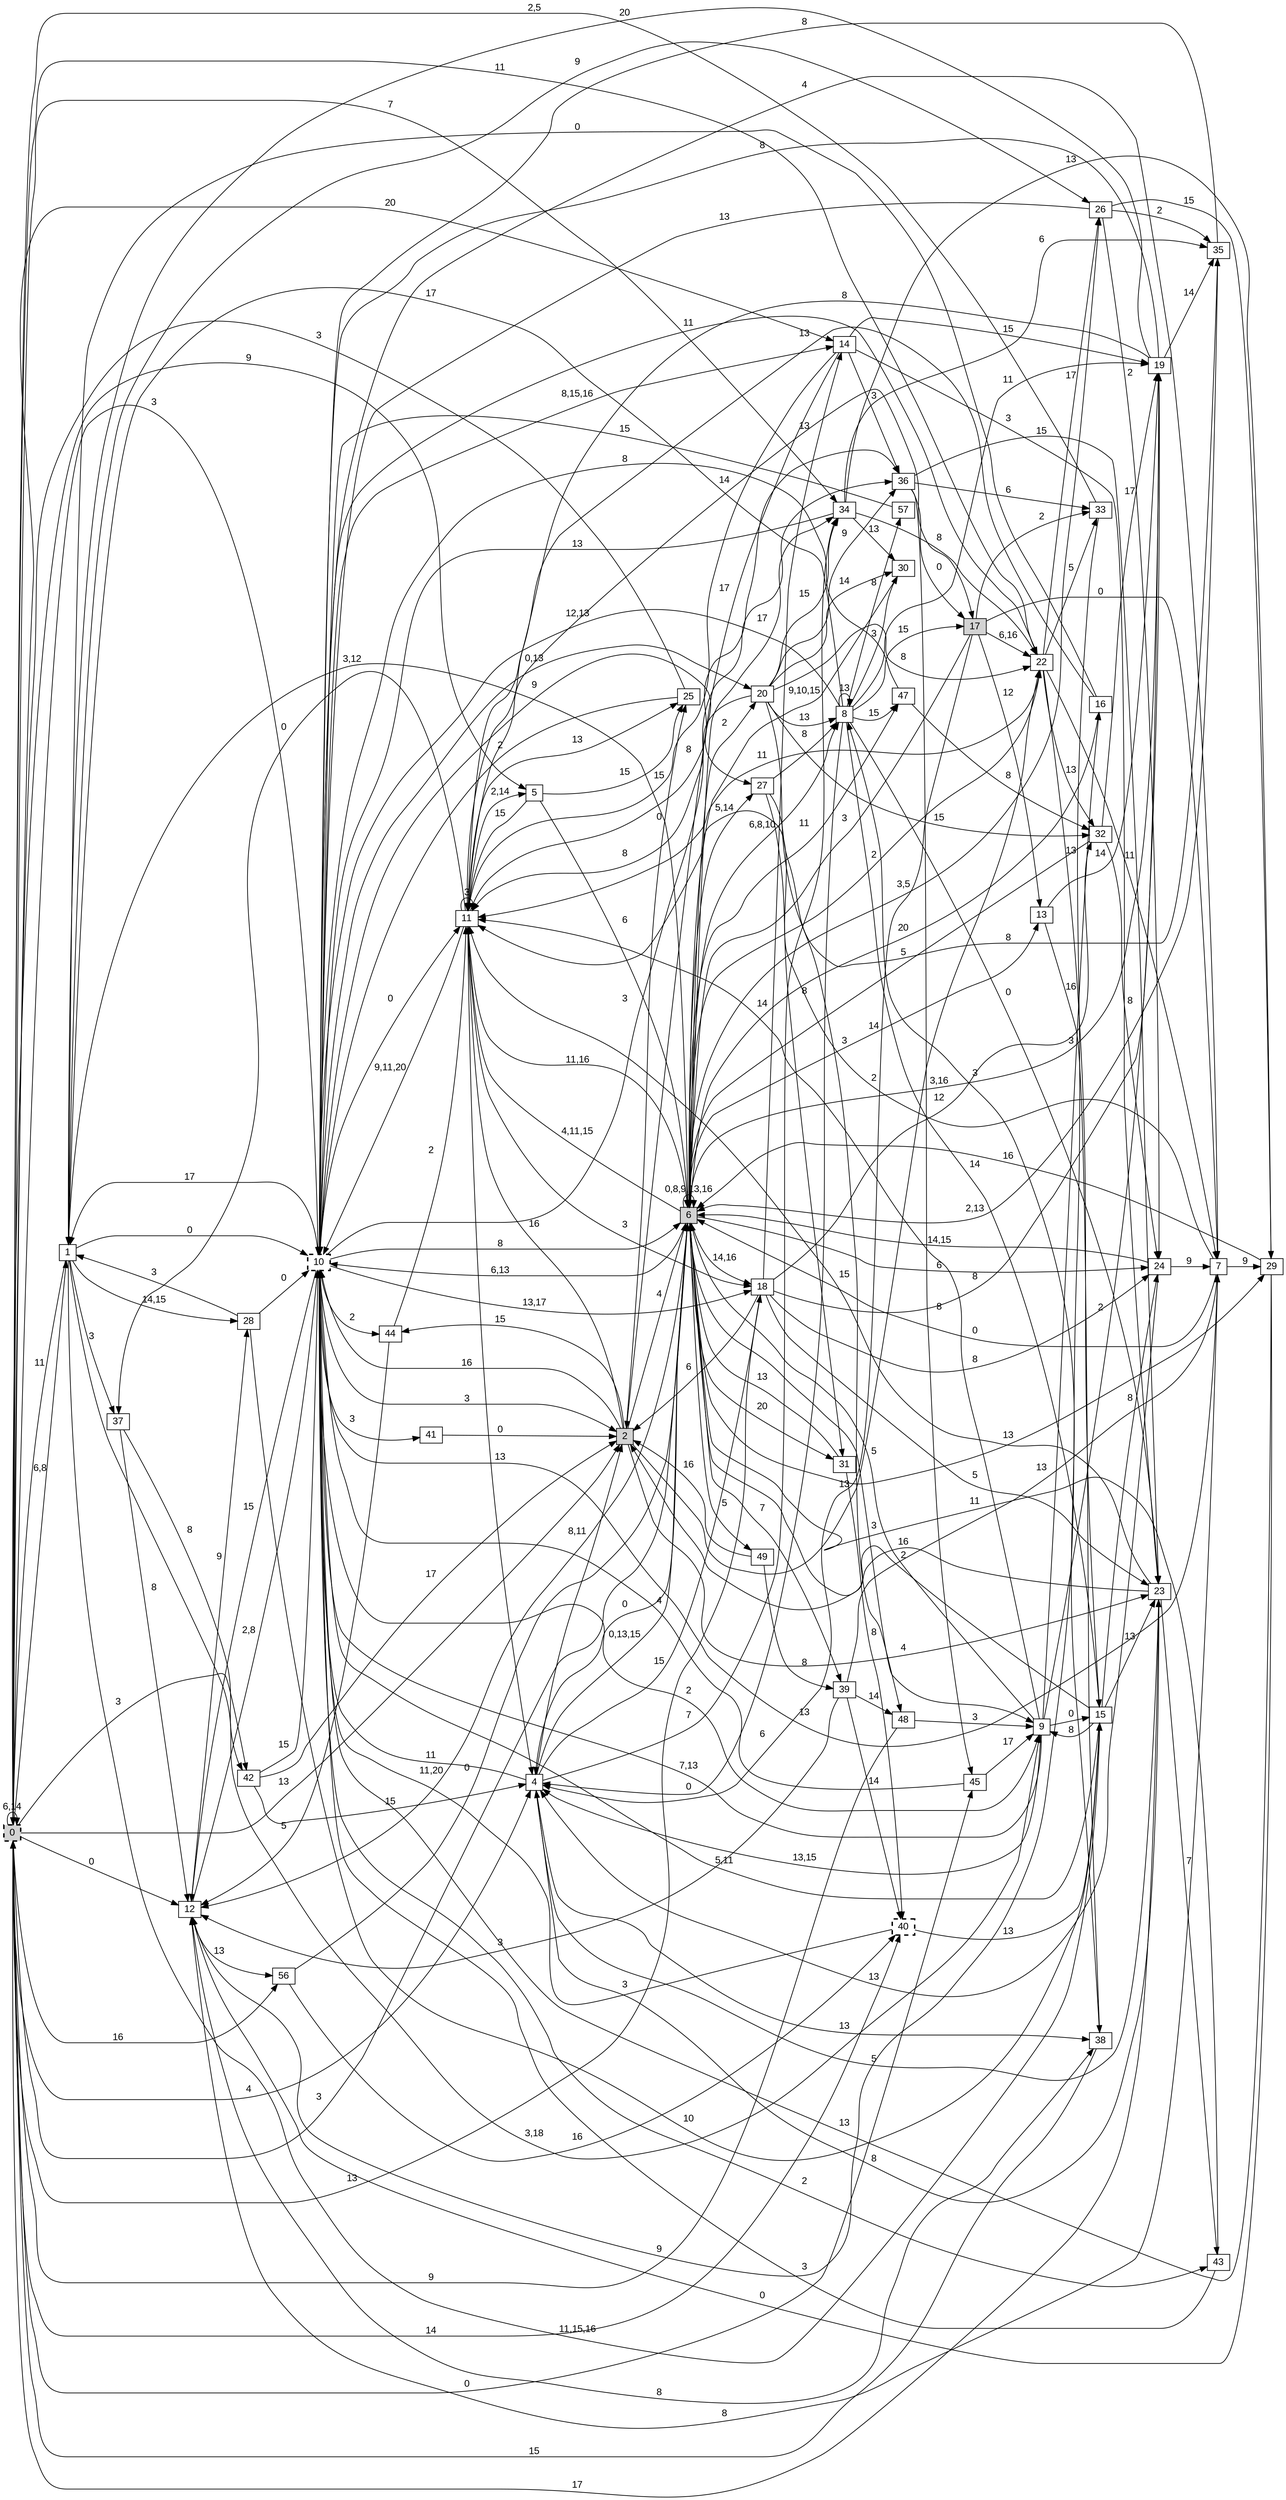 digraph "NDFA" {
  rankdir=LR
  node [shape=box width=0.1 height=0.1 fontname=Arial]
  edge [fontname=Arial]
/* Estados */
 s0 [label="0" style="filled,bold,dashed"] /* I:1 F:1 D:0 */
 s1 [label="1" ] /* I:0 F:0 D:0 */
 s2 [label="2" style="filled"] /* I:1 F:0 D:0 */
 s4 [label="4" ] /* I:0 F:0 D:0 */
 s5 [label="5" ] /* I:0 F:0 D:0 */
 s6 [label="6" style="filled"] /* I:1 F:0 D:0 */
 s7 [label="7" ] /* I:0 F:0 D:0 */
 s8 [label="8" ] /* I:0 F:0 D:0 */
 s9 [label="9" ] /* I:0 F:0 D:0 */
 s10 [label="10" style="bold,dashed"] /* I:0 F:1 D:0 */
 s11 [label="11" ] /* I:0 F:0 D:0 */
 s12 [label="12" ] /* I:0 F:0 D:0 */
 s13 [label="13" ] /* I:0 F:0 D:0 */
 s14 [label="14" ] /* I:0 F:0 D:0 */
 s15 [label="15" ] /* I:0 F:0 D:0 */
 s16 [label="16" ] /* I:0 F:0 D:0 */
 s17 [label="17" style="filled"] /* I:1 F:0 D:0 */
 s18 [label="18" ] /* I:0 F:0 D:0 */
 s19 [label="19" ] /* I:0 F:0 D:0 */
 s20 [label="20" ] /* I:0 F:0 D:0 */
 s22 [label="22" ] /* I:0 F:0 D:0 */
 s23 [label="23" ] /* I:0 F:0 D:0 */
 s24 [label="24" ] /* I:0 F:0 D:0 */
 s25 [label="25" ] /* I:0 F:0 D:0 */
 s26 [label="26" ] /* I:0 F:0 D:0 */
 s27 [label="27" ] /* I:0 F:0 D:0 */
 s28 [label="28" ] /* I:0 F:0 D:0 */
 s29 [label="29" ] /* I:0 F:0 D:0 */
 s30 [label="30" ] /* I:0 F:0 D:0 */
 s31 [label="31" ] /* I:0 F:0 D:0 */
 s32 [label="32" ] /* I:0 F:0 D:0 */
 s33 [label="33" ] /* I:0 F:0 D:0 */
 s34 [label="34" ] /* I:0 F:0 D:0 */
 s35 [label="35" ] /* I:0 F:0 D:0 */
 s36 [label="36" ] /* I:0 F:0 D:0 */
 s37 [label="37" ] /* I:0 F:0 D:0 */
 s38 [label="38" ] /* I:0 F:0 D:0 */
 s39 [label="39" ] /* I:0 F:0 D:0 */
 s40 [label="40" style="bold,dashed"] /* I:0 F:1 D:0 */
 s41 [label="41" ] /* I:0 F:0 D:0 */
 s42 [label="42" ] /* I:0 F:0 D:0 */
 s43 [label="43" ] /* I:0 F:0 D:0 */
 s44 [label="44" ] /* I:0 F:0 D:0 */
 s45 [label="45" ] /* I:0 F:0 D:0 */
 s47 [label="47" ] /* I:0 F:0 D:0 */
 s48 [label="48" ] /* I:0 F:0 D:0 */
 s49 [label="49" ] /* I:0 F:0 D:0 */
 s56 [label="56" ] /* I:0 F:0 D:0 */
 s57 [label="57" ] /* I:0 F:0 D:0 */
/* Transiciones */
  s0 -> s0 [label="6,14"]
  s0 -> s1 [label="6,8"]
  s0 -> s2 [label="13"]
  s0 -> s4 [label="4"]
  s0 -> s5 [label="9"]
  s0 -> s6 [label="3"]
  s0 -> s10 [label="3"]
  s0 -> s12 [label="0"]
  s0 -> s14 [label="20"]
  s0 -> s22 [label="11"]
  s0 -> s34 [label="7"]
  s0 -> s40 [label="14"]
  s0 -> s42 [label="3"]
  s0 -> s45 [label="0"]
  s0 -> s56 [label="16"]
  s1 -> s0 [label="11"]
  s1 -> s9 [label="3,18"]
  s1 -> s10 [label="0"]
  s1 -> s15 [label="11,15,16"]
  s1 -> s26 [label="9"]
  s1 -> s28 [label="14,15"]
  s1 -> s37 [label="3"]
  s2 -> s6 [label="4"]
  s2 -> s10 [label="16"]
  s2 -> s11 [label="16"]
  s2 -> s22 [label="13"]
  s2 -> s23 [label="4"]
  s2 -> s25 [label="0"]
  s2 -> s44 [label="15"]
  s4 -> s2 [label="8,11"]
  s4 -> s6 [label="0,13,15"]
  s4 -> s10 [label="11"]
  s4 -> s18 [label="15"]
  s4 -> s23 [label="5"]
  s4 -> s34 [label="7"]
  s4 -> s38 [label="13"]
  s5 -> s6 [label="6"]
  s5 -> s11 [label="15"]
  s5 -> s25 [label="15"]
  s6 -> s1 [label="3,12"]
  s6 -> s4 [label="0"]
  s6 -> s6 [label="0,8,9,13,16"]
  s6 -> s8 [label="6,8,10"]
  s6 -> s9 [label="3"]
  s6 -> s10 [label="6,13"]
  s6 -> s11 [label="4,11,15"]
  s6 -> s12 [label="11,20"]
  s6 -> s13 [label="14"]
  s6 -> s16 [label="20"]
  s6 -> s18 [label="14,16"]
  s6 -> s20 [label="2"]
  s6 -> s22 [label="2"]
  s6 -> s24 [label="6"]
  s6 -> s26 [label="3,5"]
  s6 -> s27 [label="5,14"]
  s6 -> s29 [label="13"]
  s6 -> s31 [label="20"]
  s6 -> s34 [label="17"]
  s6 -> s39 [label="7"]
  s6 -> s47 [label="11"]
  s6 -> s49 [label="5"]
  s7 -> s6 [label="0"]
  s7 -> s10 [label="4"]
  s7 -> s11 [label="2"]
  s7 -> s12 [label="8"]
  s7 -> s29 [label="9"]
  s8 -> s1 [label="17"]
  s8 -> s4 [label="0"]
  s8 -> s8 [label="13"]
  s8 -> s10 [label="12,13"]
  s8 -> s15 [label="14"]
  s8 -> s17 [label="15"]
  s8 -> s19 [label="11"]
  s8 -> s23 [label="0"]
  s8 -> s30 [label="3"]
  s8 -> s47 [label="15"]
  s8 -> s57 [label="8"]
  s9 -> s4 [label="13,15"]
  s9 -> s6 [label="5"]
  s9 -> s10 [label="7,13"]
  s9 -> s11 [label="14"]
  s9 -> s15 [label="0"]
  s9 -> s16 [label="3"]
  s9 -> s19 [label="2"]
  s10 -> s1 [label="17"]
  s10 -> s2 [label="3"]
  s10 -> s6 [label="8"]
  s10 -> s7 [label="13"]
  s10 -> s9 [label="2"]
  s10 -> s11 [label="0"]
  s10 -> s12 [label="15"]
  s10 -> s14 [label="8,15,16"]
  s10 -> s18 [label="13,17"]
  s10 -> s20 [label="0,13"]
  s10 -> s27 [label="9"]
  s10 -> s36 [label="3"]
  s10 -> s41 [label="3"]
  s10 -> s43 [label="2"]
  s10 -> s44 [label="2"]
  s11 -> s4 [label="13"]
  s11 -> s5 [label="2,14"]
  s11 -> s6 [label="11,16"]
  s11 -> s10 [label="9,11,20"]
  s11 -> s11 [label="3"]
  s11 -> s17 [label="14"]
  s11 -> s18 [label="3"]
  s11 -> s25 [label="13"]
  s11 -> s36 [label="8"]
  s11 -> s37 [label="0"]
  s12 -> s10 [label="2,8"]
  s12 -> s28 [label="9"]
  s12 -> s38 [label="8"]
  s12 -> s56 [label="13"]
  s13 -> s19 [label="14"]
  s13 -> s38 [label="16"]
  s14 -> s2 [label="17"]
  s14 -> s11 [label="15"]
  s14 -> s19 [label="15"]
  s14 -> s23 [label="3"]
  s14 -> s36 [label="3"]
  s15 -> s6 [label="2"]
  s15 -> s9 [label="8"]
  s15 -> s10 [label="5,11"]
  s15 -> s23 [label="13"]
  s15 -> s24 [label="8"]
  s16 -> s1 [label="0"]
  s16 -> s11 [label="13"]
  s17 -> s4 [label="6"]
  s17 -> s6 [label="3"]
  s17 -> s7 [label="0"]
  s17 -> s13 [label="12"]
  s17 -> s22 [label="6,16"]
  s17 -> s33 [label="2"]
  s18 -> s0 [label="13"]
  s18 -> s2 [label="6"]
  s18 -> s14 [label="13"]
  s18 -> s19 [label="8"]
  s18 -> s23 [label="5"]
  s18 -> s24 [label="8"]
  s18 -> s32 [label="12"]
  s19 -> s1 [label="20"]
  s19 -> s6 [label="3,16"]
  s19 -> s10 [label="8"]
  s19 -> s11 [label="8"]
  s19 -> s35 [label="14"]
  s20 -> s8 [label="13"]
  s20 -> s11 [label="8"]
  s20 -> s22 [label="8"]
  s20 -> s30 [label="14"]
  s20 -> s32 [label="15"]
  s20 -> s34 [label="15"]
  s20 -> s36 [label="9"]
  s20 -> s48 [label="3"]
  s22 -> s7 [label="11"]
  s22 -> s10 [label="11"]
  s22 -> s11 [label="11"]
  s22 -> s15 [label="13"]
  s22 -> s26 [label="17"]
  s22 -> s32 [label="13"]
  s22 -> s33 [label="5"]
  s23 -> s0 [label="17"]
  s23 -> s2 [label="16"]
  s23 -> s4 [label="8"]
  s23 -> s11 [label="15"]
  s23 -> s43 [label="7"]
  s24 -> s4 [label="13"]
  s24 -> s6 [label="14,15"]
  s24 -> s7 [label="9"]
  s25 -> s0 [label="3"]
  s25 -> s10 [label="2"]
  s26 -> s10 [label="13"]
  s26 -> s24 [label="2"]
  s26 -> s29 [label="15"]
  s26 -> s35 [label="2"]
  s27 -> s8 [label="8"]
  s27 -> s31 [label="8"]
  s27 -> s35 [label="8"]
  s28 -> s1 [label="3"]
  s28 -> s10 [label="0"]
  s28 -> s15 [label="10"]
  s29 -> s6 [label="16"]
  s29 -> s10 [label="13"]
  s29 -> s12 [label="0"]
  s30 -> s6 [label="9,10,15"]
  s31 -> s6 [label="13"]
  s31 -> s40 [label="8"]
  s32 -> s6 [label="5"]
  s32 -> s19 [label="17"]
  s32 -> s24 [label="8"]
  s33 -> s0 [label="2,5"]
  s33 -> s12 [label="9"]
  s34 -> s10 [label="13"]
  s34 -> s22 [label="8"]
  s34 -> s29 [label="13"]
  s34 -> s30 [label="13"]
  s34 -> s35 [label="6"]
  s35 -> s6 [label="2,13"]
  s35 -> s10 [label="8"]
  s36 -> s17 [label="0"]
  s36 -> s23 [label="15"]
  s36 -> s33 [label="6"]
  s36 -> s45 [label="8"]
  s37 -> s12 [label="8"]
  s37 -> s42 [label="8"]
  s38 -> s0 [label="15"]
  s38 -> s8 [label="3"]
  s39 -> s7 [label="13"]
  s39 -> s12 [label="3"]
  s39 -> s40 [label="14"]
  s39 -> s48 [label="14"]
  s40 -> s10 [label="3"]
  s40 -> s15 [label="13"]
  s41 -> s2 [label="0"]
  s42 -> s2 [label="17"]
  s42 -> s4 [label="15"]
  s42 -> s10 [label="15"]
  s43 -> s6 [label="11"]
  s43 -> s10 [label="3"]
  s44 -> s11 [label="2"]
  s44 -> s12 [label="5"]
  s45 -> s9 [label="17"]
  s45 -> s10 [label="4"]
  s47 -> s10 [label="8"]
  s47 -> s32 [label="8"]
  s48 -> s0 [label="9"]
  s48 -> s9 [label="3"]
  s49 -> s2 [label="16"]
  s49 -> s39 [label="8"]
  s56 -> s6 [label="0"]
  s56 -> s40 [label="16"]
  s57 -> s10 [label="15"]
}
